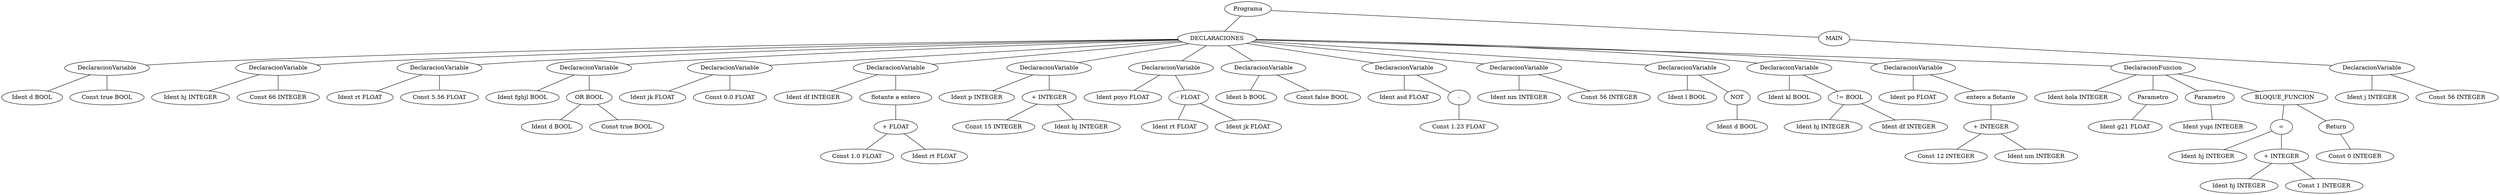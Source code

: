 graph G {78 [label="Programa"]
79 [label="DECLARACIONES"]
78 -- 79
80 [label="DeclaracionVariable"]
79 -- 80
81 [label="Ident d BOOL"]
80 -- 81
82 [label="Const true BOOL"]
80 -- 82
83 [label="DeclaracionVariable"]
79 -- 83
84 [label="Ident hj INTEGER"]
83 -- 84
85 [label="Const 66 INTEGER"]
83 -- 85
86 [label="DeclaracionVariable"]
79 -- 86
87 [label="Ident rt FLOAT"]
86 -- 87
88 [label="Const 5.56 FLOAT"]
86 -- 88
89 [label="DeclaracionVariable"]
79 -- 89
90 [label="Ident fghjl BOOL"]
89 -- 90
91 [label="OR BOOL"]
89 -- 91
92 [label="Ident d BOOL"]
91 -- 92
93 [label="Const true BOOL"]
91 -- 93
94 [label="DeclaracionVariable"]
79 -- 94
95 [label="Ident jk FLOAT"]
94 -- 95
96 [label="Const 0.0 FLOAT"]
94 -- 96
97 [label="DeclaracionVariable"]
79 -- 97
98 [label="Ident df INTEGER"]
97 -- 98
99 [label="flotante a entero"]
97 -- 99
100 [label="+ FLOAT"]
99 -- 100
101 [label="Const 1.0 FLOAT"]
100 -- 101
102 [label="Ident rt FLOAT"]
100 -- 102
103 [label="DeclaracionVariable"]
79 -- 103
104 [label="Ident p INTEGER"]
103 -- 104
105 [label="+ INTEGER"]
103 -- 105
106 [label="Const 15 INTEGER"]
105 -- 106
107 [label="Ident hj INTEGER"]
105 -- 107
108 [label="DeclaracionVariable"]
79 -- 108
109 [label="Ident poyo FLOAT"]
108 -- 109
110 [label="- FLOAT"]
108 -- 110
111 [label="Ident rt FLOAT"]
110 -- 111
112 [label="Ident jk FLOAT"]
110 -- 112
113 [label="DeclaracionVariable"]
79 -- 113
114 [label="Ident b BOOL"]
113 -- 114
115 [label="Const false BOOL"]
113 -- 115
116 [label="DeclaracionVariable"]
79 -- 116
117 [label="Ident asd FLOAT"]
116 -- 117
118 [label="-"]
116 -- 118
119 [label="Const 1.23 FLOAT"]
118 -- 119
120 [label="DeclaracionVariable"]
79 -- 120
121 [label="Ident nm INTEGER"]
120 -- 121
122 [label="Const 56 INTEGER"]
120 -- 122
123 [label="DeclaracionVariable"]
79 -- 123
124 [label="Ident l BOOL"]
123 -- 124
125 [label="NOT"]
123 -- 125
126 [label="Ident d BOOL"]
125 -- 126
127 [label="DeclaracionVariable"]
79 -- 127
128 [label="Ident kl BOOL"]
127 -- 128
129 [label="!= BOOL"]
127 -- 129
130 [label="Ident hj INTEGER"]
129 -- 130
131 [label="Ident df INTEGER"]
129 -- 131
132 [label="DeclaracionVariable"]
79 -- 132
133 [label="Ident po FLOAT"]
132 -- 133
134 [label="entero a flotante"]
132 -- 134
135 [label="+ INTEGER"]
134 -- 135
136 [label="Const 12 INTEGER"]
135 -- 136
137 [label="Ident nm INTEGER"]
135 -- 137
138 [label="DeclaracionFuncion"]
79 -- 138
139 [label="Ident hola INTEGER"]
138 -- 139
140 [label="Parametro"]
138 -- 140
141 [label="Ident g21 FLOAT"]
140 -- 141
142 [label="Parametro"]
138 -- 142
143 [label="Ident yupi INTEGER"]
142 -- 143
144 [label="BLOQUE_FUNCION"]
138 -- 144
145 [label="="]
144 -- 145
146 [label="Ident hj INTEGER"]
145 -- 146
147 [label="+ INTEGER"]
145 -- 147
148 [label="Ident hj INTEGER"]
147 -- 148
149 [label="Const 1 INTEGER"]
147 -- 149
150 [label="Return"]
144 -- 150
151 [label="Const 0 INTEGER"]
150 -- 151
152 [label="MAIN"]
78 -- 152
153 [label="DeclaracionVariable"]
152 -- 153
154 [label="Ident j INTEGER"]
153 -- 154
155 [label="Const 56 INTEGER"]
153 -- 155
}
